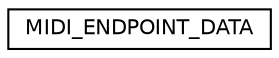 digraph "Graphical Class Hierarchy"
{
  edge [fontname="Helvetica",fontsize="10",labelfontname="Helvetica",labelfontsize="10"];
  node [fontname="Helvetica",fontsize="10",shape=record];
  rankdir="LR";
  Node1 [label="MIDI_ENDPOINT_DATA",height=0.2,width=0.4,color="black", fillcolor="white", style="filled",URL="$struct_m_i_d_i___e_n_d_p_o_i_n_t___d_a_t_a.html"];
}
